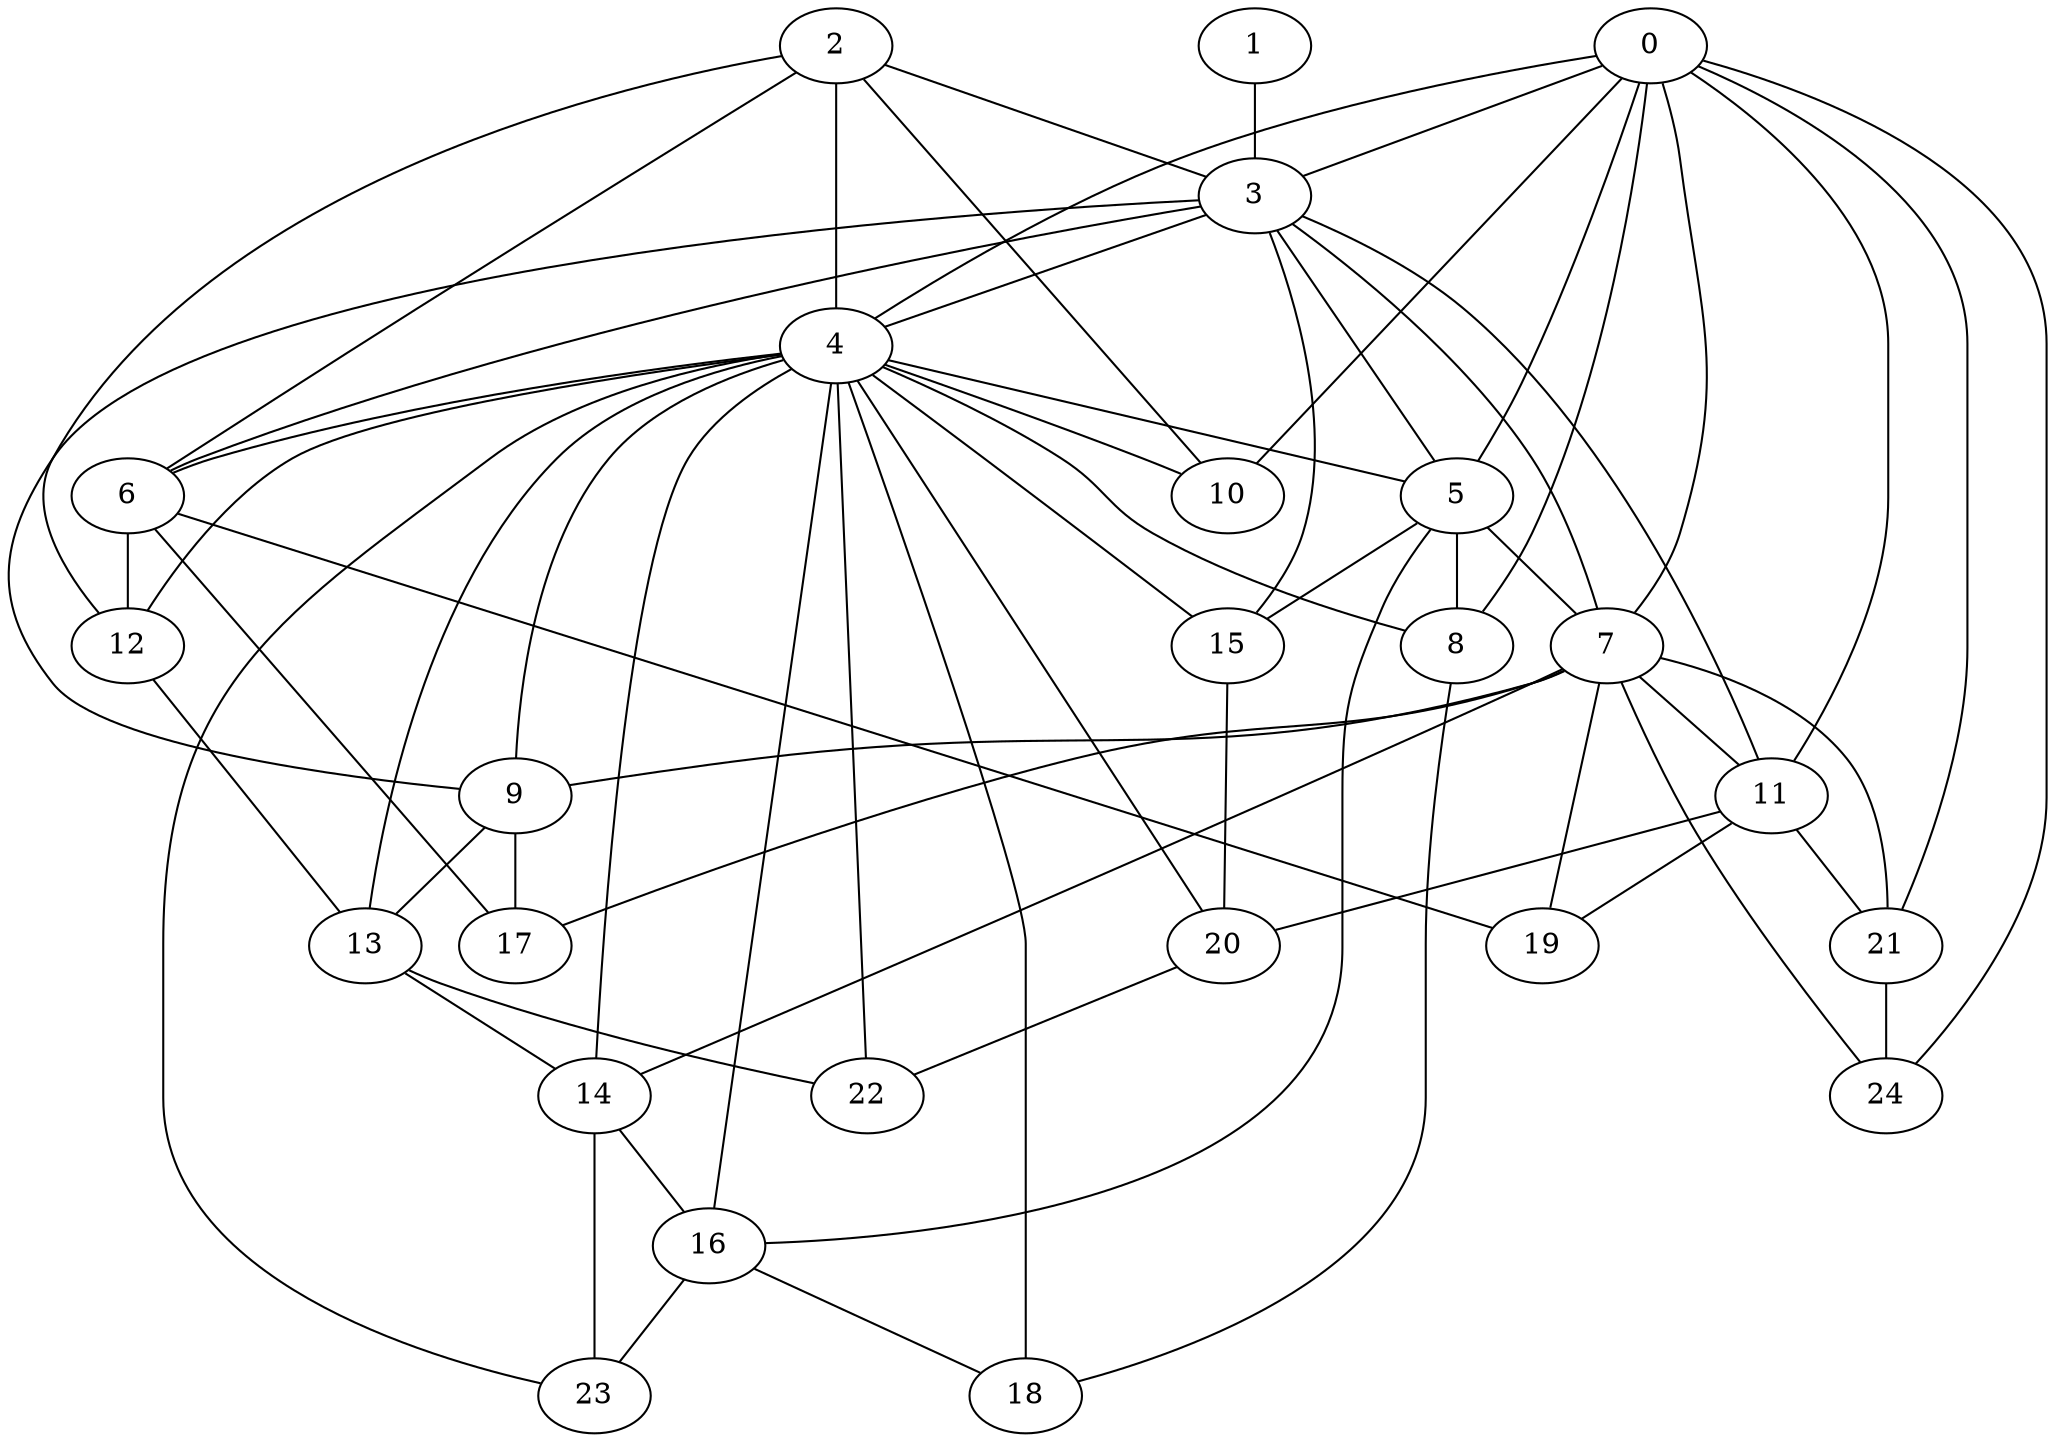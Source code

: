 strict graph "barabasi_albert_graph(25,3)" {
0;
1;
2;
3;
4;
5;
6;
7;
8;
9;
10;
11;
12;
13;
14;
15;
16;
17;
18;
19;
20;
21;
22;
23;
24;
0 -- 3  [is_available=True, prob="0.985384442382"];
0 -- 4  [is_available=True, prob="0.648270022731"];
0 -- 5  [is_available=True, prob="0.28727367126"];
0 -- 7  [is_available=True, prob="0.468774807937"];
0 -- 8  [is_available=True, prob="1.0"];
0 -- 10  [is_available=True, prob="1.0"];
0 -- 11  [is_available=True, prob="0.341866997411"];
0 -- 21  [is_available=True, prob="0.0238679171698"];
0 -- 24  [is_available=True, prob="0.940040342397"];
1 -- 3  [is_available=True, prob="0.958694053597"];
2 -- 12  [is_available=True, prob="0.6504999614"];
2 -- 10  [is_available=True, prob="0.8328734786"];
2 -- 3  [is_available=True, prob="1.0"];
2 -- 4  [is_available=True, prob="0.668103487362"];
2 -- 6  [is_available=True, prob="0.141721646912"];
3 -- 4  [is_available=True, prob="0.325692771542"];
3 -- 5  [is_available=True, prob="0.279696847328"];
3 -- 6  [is_available=True, prob="0.961066079273"];
3 -- 7  [is_available=True, prob="0.990351655878"];
3 -- 9  [is_available=True, prob="0.622529304059"];
3 -- 11  [is_available=True, prob="1.0"];
3 -- 15  [is_available=True, prob="0.0827117682459"];
4 -- 5  [is_available=True, prob="0.660379754779"];
4 -- 6  [is_available=True, prob="0.508243549062"];
4 -- 8  [is_available=True, prob="0.160391457274"];
4 -- 9  [is_available=True, prob="0.45237703189"];
4 -- 10  [is_available=True, prob="0.982373975519"];
4 -- 12  [is_available=True, prob="0.22828352531"];
4 -- 13  [is_available=True, prob="1.0"];
4 -- 14  [is_available=True, prob="0.686599761375"];
4 -- 15  [is_available=True, prob="0.557885161273"];
4 -- 16  [is_available=True, prob="1.0"];
4 -- 18  [is_available=True, prob="0.826382350496"];
4 -- 20  [is_available=True, prob="0.19718380538"];
4 -- 22  [is_available=True, prob="0.579080812715"];
4 -- 23  [is_available=True, prob="0.542243381712"];
5 -- 7  [is_available=True, prob="1.0"];
5 -- 8  [is_available=True, prob="0.847610193335"];
5 -- 15  [is_available=True, prob="1.0"];
5 -- 16  [is_available=True, prob="0.544670456202"];
6 -- 12  [is_available=True, prob="1.0"];
6 -- 17  [is_available=True, prob="0.0311149034669"];
6 -- 19  [is_available=True, prob="0.920074905435"];
7 -- 9  [is_available=True, prob="0.834305219307"];
7 -- 11  [is_available=True, prob="1.0"];
7 -- 14  [is_available=True, prob="0.383338834987"];
7 -- 17  [is_available=True, prob="0.937570574125"];
7 -- 19  [is_available=True, prob="1.0"];
7 -- 21  [is_available=True, prob="0.678122258612"];
7 -- 24  [is_available=True, prob="0.636842547068"];
8 -- 18  [is_available=True, prob="1.0"];
9 -- 17  [is_available=True, prob="0.0758864502034"];
9 -- 13  [is_available=True, prob="0.192876143518"];
11 -- 19  [is_available=True, prob="1.0"];
11 -- 20  [is_available=True, prob="0.101118911883"];
11 -- 21  [is_available=True, prob="0.958552834562"];
12 -- 13  [is_available=True, prob="0.67354917117"];
13 -- 22  [is_available=True, prob="0.765230111329"];
13 -- 14  [is_available=True, prob="1.0"];
14 -- 16  [is_available=True, prob="0.783679103362"];
14 -- 23  [is_available=True, prob="0.459254612571"];
15 -- 20  [is_available=True, prob="1.0"];
16 -- 18  [is_available=True, prob="0.638706375879"];
16 -- 23  [is_available=True, prob="0.968670408668"];
20 -- 22  [is_available=True, prob="0.612924616452"];
21 -- 24  [is_available=True, prob="0.833074465321"];
}
